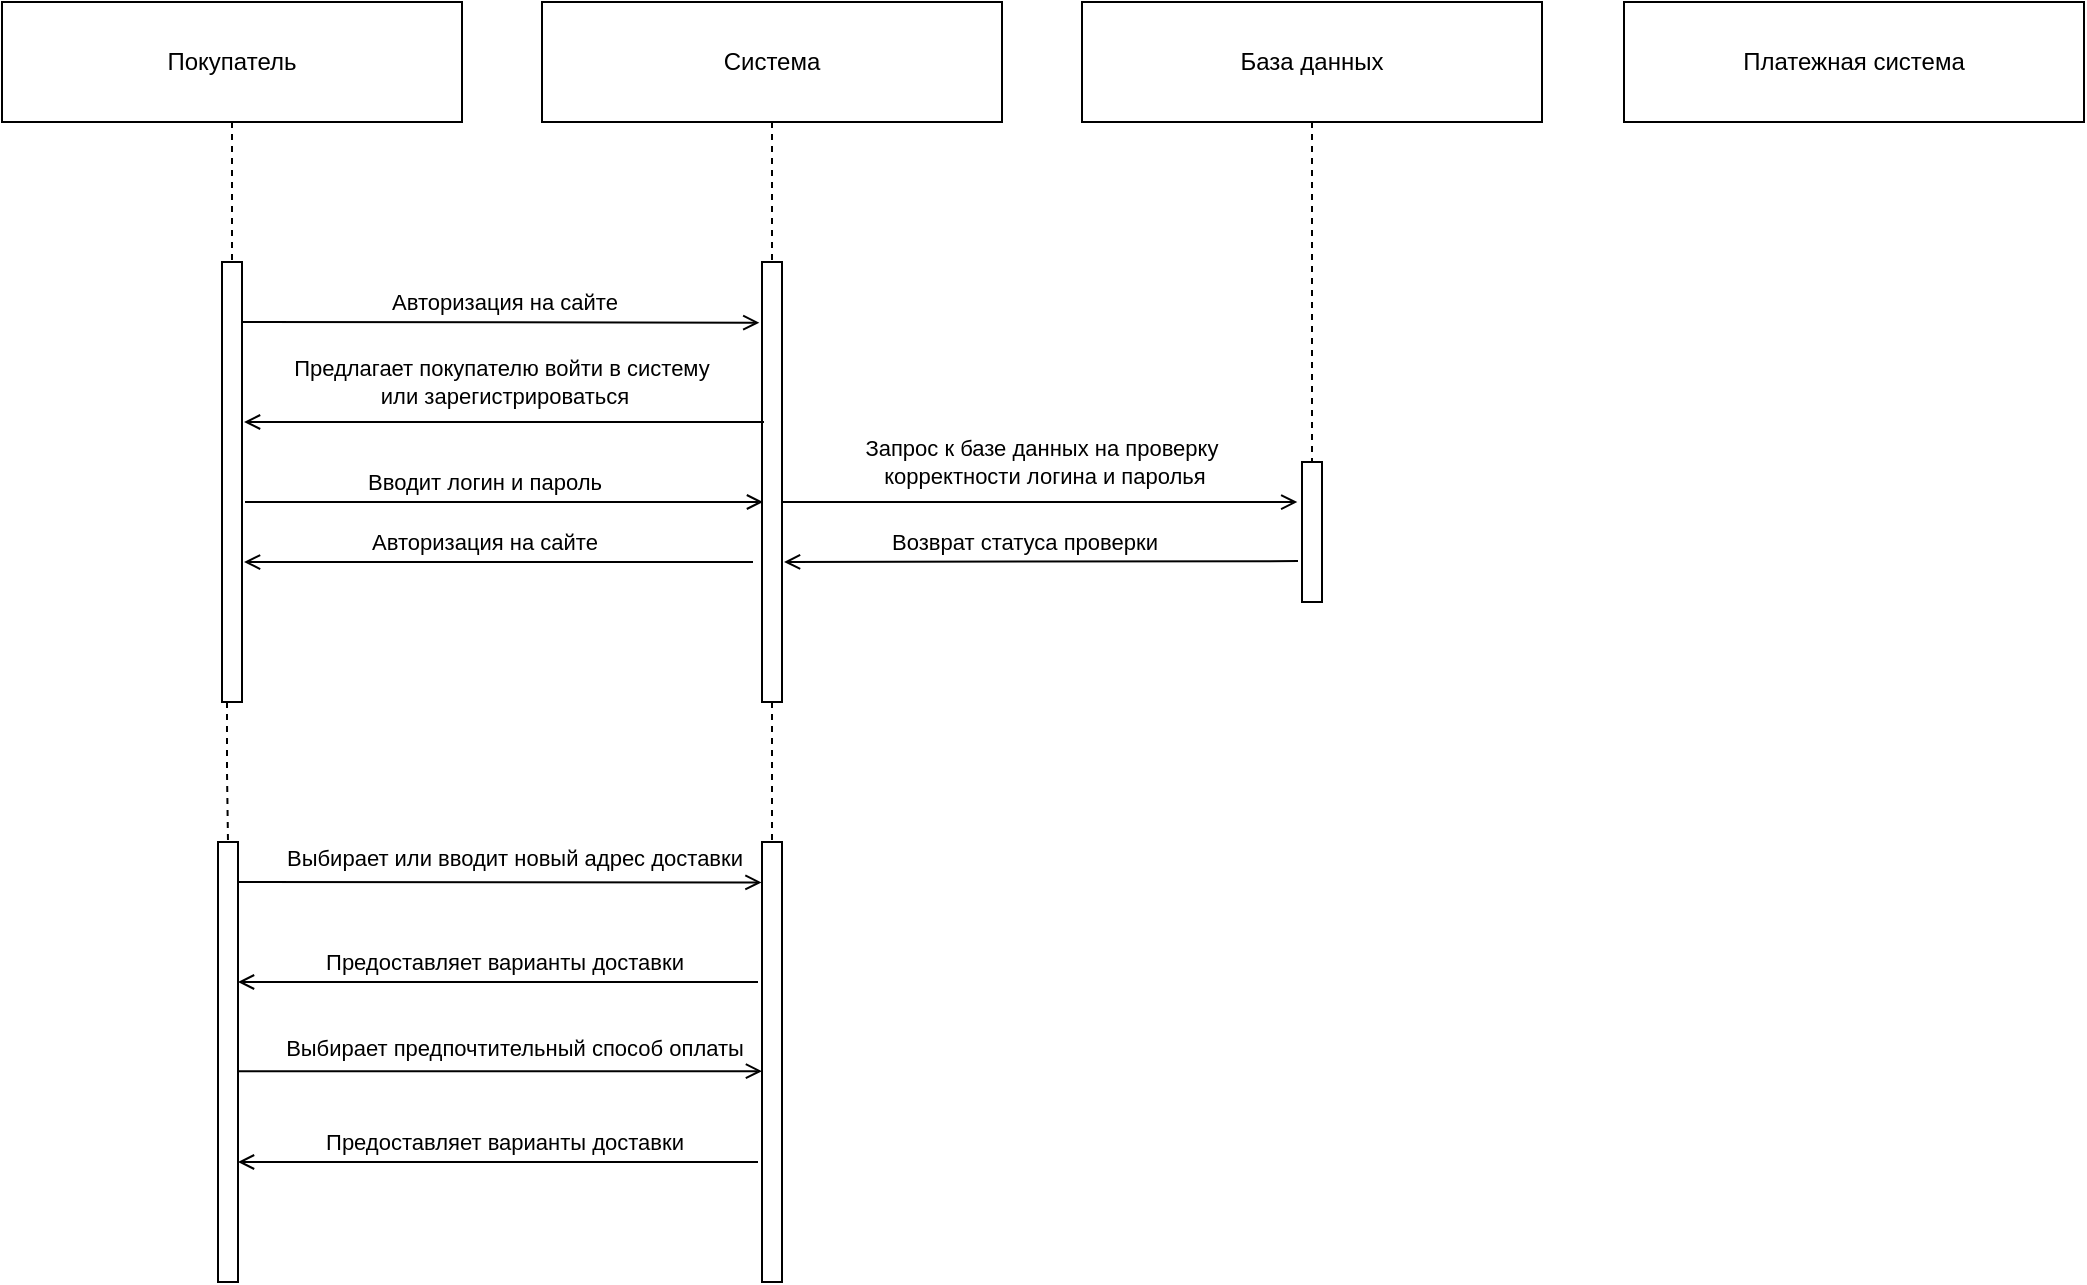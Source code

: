 <mxfile version="24.4.4" type="github">
  <diagram name="Страница — 1" id="stip9UstteszHj4OPxRw">
    <mxGraphModel dx="503" dy="271" grid="1" gridSize="10" guides="1" tooltips="1" connect="1" arrows="1" fold="1" page="1" pageScale="1" pageWidth="827" pageHeight="1169" math="0" shadow="0">
      <root>
        <mxCell id="0" />
        <mxCell id="1" parent="0" />
        <mxCell id="UhohhzFJ1dDM9mg7Cj9z-9" style="edgeStyle=orthogonalEdgeStyle;rounded=0;orthogonalLoop=1;jettySize=auto;html=1;exitX=0.5;exitY=1;exitDx=0;exitDy=0;endArrow=none;endFill=0;dashed=1;" edge="1" parent="1" source="UhohhzFJ1dDM9mg7Cj9z-3" target="UhohhzFJ1dDM9mg7Cj9z-7">
          <mxGeometry relative="1" as="geometry" />
        </mxCell>
        <mxCell id="UhohhzFJ1dDM9mg7Cj9z-3" value="Покупатель" style="rounded=0;whiteSpace=wrap;html=1;" vertex="1" parent="1">
          <mxGeometry x="29" y="40" width="230" height="60" as="geometry" />
        </mxCell>
        <mxCell id="UhohhzFJ1dDM9mg7Cj9z-12" style="edgeStyle=orthogonalEdgeStyle;rounded=0;orthogonalLoop=1;jettySize=auto;html=1;exitX=0.5;exitY=1;exitDx=0;exitDy=0;endArrow=none;endFill=0;dashed=1;" edge="1" parent="1" source="UhohhzFJ1dDM9mg7Cj9z-4" target="UhohhzFJ1dDM9mg7Cj9z-11">
          <mxGeometry relative="1" as="geometry" />
        </mxCell>
        <mxCell id="UhohhzFJ1dDM9mg7Cj9z-4" value="Система" style="rounded=0;whiteSpace=wrap;html=1;" vertex="1" parent="1">
          <mxGeometry x="299" y="40" width="230" height="60" as="geometry" />
        </mxCell>
        <mxCell id="UhohhzFJ1dDM9mg7Cj9z-47" style="edgeStyle=orthogonalEdgeStyle;rounded=0;orthogonalLoop=1;jettySize=auto;html=1;exitX=0.5;exitY=1;exitDx=0;exitDy=0;entryX=0.5;entryY=0;entryDx=0;entryDy=0;endArrow=none;endFill=0;dashed=1;" edge="1" parent="1" source="UhohhzFJ1dDM9mg7Cj9z-5" target="UhohhzFJ1dDM9mg7Cj9z-22">
          <mxGeometry relative="1" as="geometry" />
        </mxCell>
        <mxCell id="UhohhzFJ1dDM9mg7Cj9z-5" value="База данных" style="rounded=0;whiteSpace=wrap;html=1;" vertex="1" parent="1">
          <mxGeometry x="569" y="40" width="230" height="60" as="geometry" />
        </mxCell>
        <mxCell id="UhohhzFJ1dDM9mg7Cj9z-33" style="edgeStyle=orthogonalEdgeStyle;rounded=0;orthogonalLoop=1;jettySize=auto;html=1;exitX=0.25;exitY=1;exitDx=0;exitDy=0;endArrow=none;endFill=0;dashed=1;" edge="1" parent="1" source="UhohhzFJ1dDM9mg7Cj9z-7" target="UhohhzFJ1dDM9mg7Cj9z-32">
          <mxGeometry relative="1" as="geometry" />
        </mxCell>
        <mxCell id="UhohhzFJ1dDM9mg7Cj9z-7" value="" style="rounded=0;whiteSpace=wrap;html=1;" vertex="1" parent="1">
          <mxGeometry x="139" y="170" width="10" height="220" as="geometry" />
        </mxCell>
        <mxCell id="UhohhzFJ1dDM9mg7Cj9z-37" style="edgeStyle=orthogonalEdgeStyle;rounded=0;orthogonalLoop=1;jettySize=auto;html=1;exitX=0.5;exitY=1;exitDx=0;exitDy=0;entryX=0.5;entryY=0;entryDx=0;entryDy=0;endArrow=none;endFill=0;dashed=1;" edge="1" parent="1" source="UhohhzFJ1dDM9mg7Cj9z-11" target="UhohhzFJ1dDM9mg7Cj9z-36">
          <mxGeometry relative="1" as="geometry" />
        </mxCell>
        <mxCell id="UhohhzFJ1dDM9mg7Cj9z-11" value="" style="rounded=0;whiteSpace=wrap;html=1;" vertex="1" parent="1">
          <mxGeometry x="409" y="170" width="10" height="220" as="geometry" />
        </mxCell>
        <mxCell id="UhohhzFJ1dDM9mg7Cj9z-16" value="Предлагает покупателю войти в систему&amp;nbsp;&lt;div&gt;или зарегистрироваться&lt;/div&gt;" style="edgeLabel;html=1;align=center;verticalAlign=middle;resizable=0;points=[];" vertex="1" connectable="0" parent="1">
          <mxGeometry x="280.001" y="230.0" as="geometry" />
        </mxCell>
        <mxCell id="UhohhzFJ1dDM9mg7Cj9z-17" value="Авторизация на сайте" style="edgeLabel;html=1;align=center;verticalAlign=middle;resizable=0;points=[];" vertex="1" connectable="0" parent="1">
          <mxGeometry x="280.005" y="189.996" as="geometry" />
        </mxCell>
        <mxCell id="UhohhzFJ1dDM9mg7Cj9z-18" value="" style="endArrow=open;html=1;rounded=0;endFill=0;entryX=-0.133;entryY=0.138;entryDx=0;entryDy=0;entryPerimeter=0;" edge="1" parent="1" target="UhohhzFJ1dDM9mg7Cj9z-11">
          <mxGeometry width="50" height="50" relative="1" as="geometry">
            <mxPoint x="149" y="200" as="sourcePoint" />
            <mxPoint x="400" y="200" as="targetPoint" />
          </mxGeometry>
        </mxCell>
        <mxCell id="UhohhzFJ1dDM9mg7Cj9z-19" value="" style="endArrow=open;html=1;rounded=0;endFill=0;" edge="1" parent="1">
          <mxGeometry width="50" height="50" relative="1" as="geometry">
            <mxPoint x="410" y="250" as="sourcePoint" />
            <mxPoint x="150" y="250" as="targetPoint" />
          </mxGeometry>
        </mxCell>
        <mxCell id="UhohhzFJ1dDM9mg7Cj9z-20" value="" style="endArrow=open;html=1;rounded=0;endFill=0;entryX=-0.133;entryY=0.138;entryDx=0;entryDy=0;entryPerimeter=0;" edge="1" parent="1">
          <mxGeometry width="50" height="50" relative="1" as="geometry">
            <mxPoint x="150.51" y="290" as="sourcePoint" />
            <mxPoint x="409.51" y="290" as="targetPoint" />
          </mxGeometry>
        </mxCell>
        <mxCell id="UhohhzFJ1dDM9mg7Cj9z-21" value="Вводит логин и пароль" style="edgeLabel;html=1;align=center;verticalAlign=middle;resizable=0;points=[];" vertex="1" connectable="0" parent="1">
          <mxGeometry x="269.995" y="279.996" as="geometry" />
        </mxCell>
        <mxCell id="UhohhzFJ1dDM9mg7Cj9z-22" value="" style="rounded=0;whiteSpace=wrap;html=1;" vertex="1" parent="1">
          <mxGeometry x="679" y="270" width="10" height="70" as="geometry" />
        </mxCell>
        <mxCell id="UhohhzFJ1dDM9mg7Cj9z-23" value="" style="endArrow=open;html=1;rounded=0;endFill=0;entryX=-0.235;entryY=0.286;entryDx=0;entryDy=0;entryPerimeter=0;" edge="1" parent="1" target="UhohhzFJ1dDM9mg7Cj9z-22">
          <mxGeometry width="50" height="50" relative="1" as="geometry">
            <mxPoint x="419" y="290" as="sourcePoint" />
            <mxPoint x="670" y="290" as="targetPoint" />
          </mxGeometry>
        </mxCell>
        <mxCell id="UhohhzFJ1dDM9mg7Cj9z-24" value="Запрос к базе данных на проверку&amp;nbsp;&lt;div&gt;корректности логина и паролья&lt;/div&gt;" style="edgeLabel;html=1;align=center;verticalAlign=middle;resizable=0;points=[];" vertex="1" connectable="0" parent="1">
          <mxGeometry x="549.995" y="269.996" as="geometry" />
        </mxCell>
        <mxCell id="UhohhzFJ1dDM9mg7Cj9z-27" value="" style="endArrow=open;html=1;rounded=0;endFill=0;exitX=-0.2;exitY=0.708;exitDx=0;exitDy=0;exitPerimeter=0;" edge="1" parent="1" source="UhohhzFJ1dDM9mg7Cj9z-22">
          <mxGeometry width="50" height="50" relative="1" as="geometry">
            <mxPoint x="669" y="320" as="sourcePoint" />
            <mxPoint x="420" y="320" as="targetPoint" />
          </mxGeometry>
        </mxCell>
        <mxCell id="UhohhzFJ1dDM9mg7Cj9z-28" value="Возврат статуса проверки" style="edgeLabel;html=1;align=center;verticalAlign=middle;resizable=0;points=[];" vertex="1" connectable="0" parent="1">
          <mxGeometry x="539.995" y="309.996" as="geometry" />
        </mxCell>
        <mxCell id="UhohhzFJ1dDM9mg7Cj9z-29" value="" style="endArrow=open;html=1;rounded=0;endFill=0;entryX=1.1;entryY=0.682;entryDx=0;entryDy=0;entryPerimeter=0;" edge="1" parent="1" target="UhohhzFJ1dDM9mg7Cj9z-7">
          <mxGeometry width="50" height="50" relative="1" as="geometry">
            <mxPoint x="404.5" y="320" as="sourcePoint" />
            <mxPoint x="155.5" y="320" as="targetPoint" />
          </mxGeometry>
        </mxCell>
        <mxCell id="UhohhzFJ1dDM9mg7Cj9z-30" value="Авторизация на сайте" style="edgeLabel;html=1;align=center;verticalAlign=middle;resizable=0;points=[];" vertex="1" connectable="0" parent="1">
          <mxGeometry x="269.995" y="309.996" as="geometry" />
        </mxCell>
        <mxCell id="UhohhzFJ1dDM9mg7Cj9z-32" value="" style="rounded=0;whiteSpace=wrap;html=1;" vertex="1" parent="1">
          <mxGeometry x="137" y="460" width="10" height="220" as="geometry" />
        </mxCell>
        <mxCell id="UhohhzFJ1dDM9mg7Cj9z-34" value="" style="endArrow=open;html=1;rounded=0;endFill=0;entryX=-0.024;entryY=0.092;entryDx=0;entryDy=0;entryPerimeter=0;" edge="1" parent="1" target="UhohhzFJ1dDM9mg7Cj9z-36">
          <mxGeometry width="50" height="50" relative="1" as="geometry">
            <mxPoint x="147" y="480" as="sourcePoint" />
            <mxPoint x="406" y="480" as="targetPoint" />
          </mxGeometry>
        </mxCell>
        <mxCell id="UhohhzFJ1dDM9mg7Cj9z-35" value="Выбирает или вводит новый адрес доставки" style="edgeLabel;html=1;align=center;verticalAlign=middle;resizable=0;points=[];" vertex="1" connectable="0" parent="1">
          <mxGeometry x="298.995" y="469.996" as="geometry">
            <mxPoint x="-14" y="-2" as="offset" />
          </mxGeometry>
        </mxCell>
        <mxCell id="UhohhzFJ1dDM9mg7Cj9z-36" value="" style="rounded=0;whiteSpace=wrap;html=1;" vertex="1" parent="1">
          <mxGeometry x="409" y="460" width="10" height="220" as="geometry" />
        </mxCell>
        <mxCell id="UhohhzFJ1dDM9mg7Cj9z-38" value="Предоставляет варианты доставки" style="edgeLabel;html=1;align=center;verticalAlign=middle;resizable=0;points=[];" vertex="1" connectable="0" parent="1">
          <mxGeometry x="280.001" y="520.0" as="geometry" />
        </mxCell>
        <mxCell id="UhohhzFJ1dDM9mg7Cj9z-39" value="" style="endArrow=open;html=1;rounded=0;endFill=0;" edge="1" parent="1">
          <mxGeometry width="50" height="50" relative="1" as="geometry">
            <mxPoint x="407" y="530" as="sourcePoint" />
            <mxPoint x="147" y="530" as="targetPoint" />
          </mxGeometry>
        </mxCell>
        <mxCell id="UhohhzFJ1dDM9mg7Cj9z-40" value="" style="endArrow=open;html=1;rounded=0;endFill=0;entryX=-0.024;entryY=0.092;entryDx=0;entryDy=0;entryPerimeter=0;" edge="1" parent="1">
          <mxGeometry width="50" height="50" relative="1" as="geometry">
            <mxPoint x="147" y="574.59" as="sourcePoint" />
            <mxPoint x="409" y="574.59" as="targetPoint" />
          </mxGeometry>
        </mxCell>
        <mxCell id="UhohhzFJ1dDM9mg7Cj9z-41" value="Выбирает предпочтительный способ оплаты" style="edgeLabel;html=1;align=center;verticalAlign=middle;resizable=0;points=[];" vertex="1" connectable="0" parent="1">
          <mxGeometry x="298.995" y="564.586" as="geometry">
            <mxPoint x="-14" y="-2" as="offset" />
          </mxGeometry>
        </mxCell>
        <mxCell id="UhohhzFJ1dDM9mg7Cj9z-44" value="Предоставляет варианты доставки" style="edgeLabel;html=1;align=center;verticalAlign=middle;resizable=0;points=[];" vertex="1" connectable="0" parent="1">
          <mxGeometry x="280.001" y="610.0" as="geometry" />
        </mxCell>
        <mxCell id="UhohhzFJ1dDM9mg7Cj9z-45" value="" style="endArrow=open;html=1;rounded=0;endFill=0;" edge="1" parent="1">
          <mxGeometry width="50" height="50" relative="1" as="geometry">
            <mxPoint x="407" y="620" as="sourcePoint" />
            <mxPoint x="147" y="620" as="targetPoint" />
          </mxGeometry>
        </mxCell>
        <mxCell id="UhohhzFJ1dDM9mg7Cj9z-46" value="Платежная система" style="rounded=0;whiteSpace=wrap;html=1;" vertex="1" parent="1">
          <mxGeometry x="840" y="40" width="230" height="60" as="geometry" />
        </mxCell>
      </root>
    </mxGraphModel>
  </diagram>
</mxfile>
